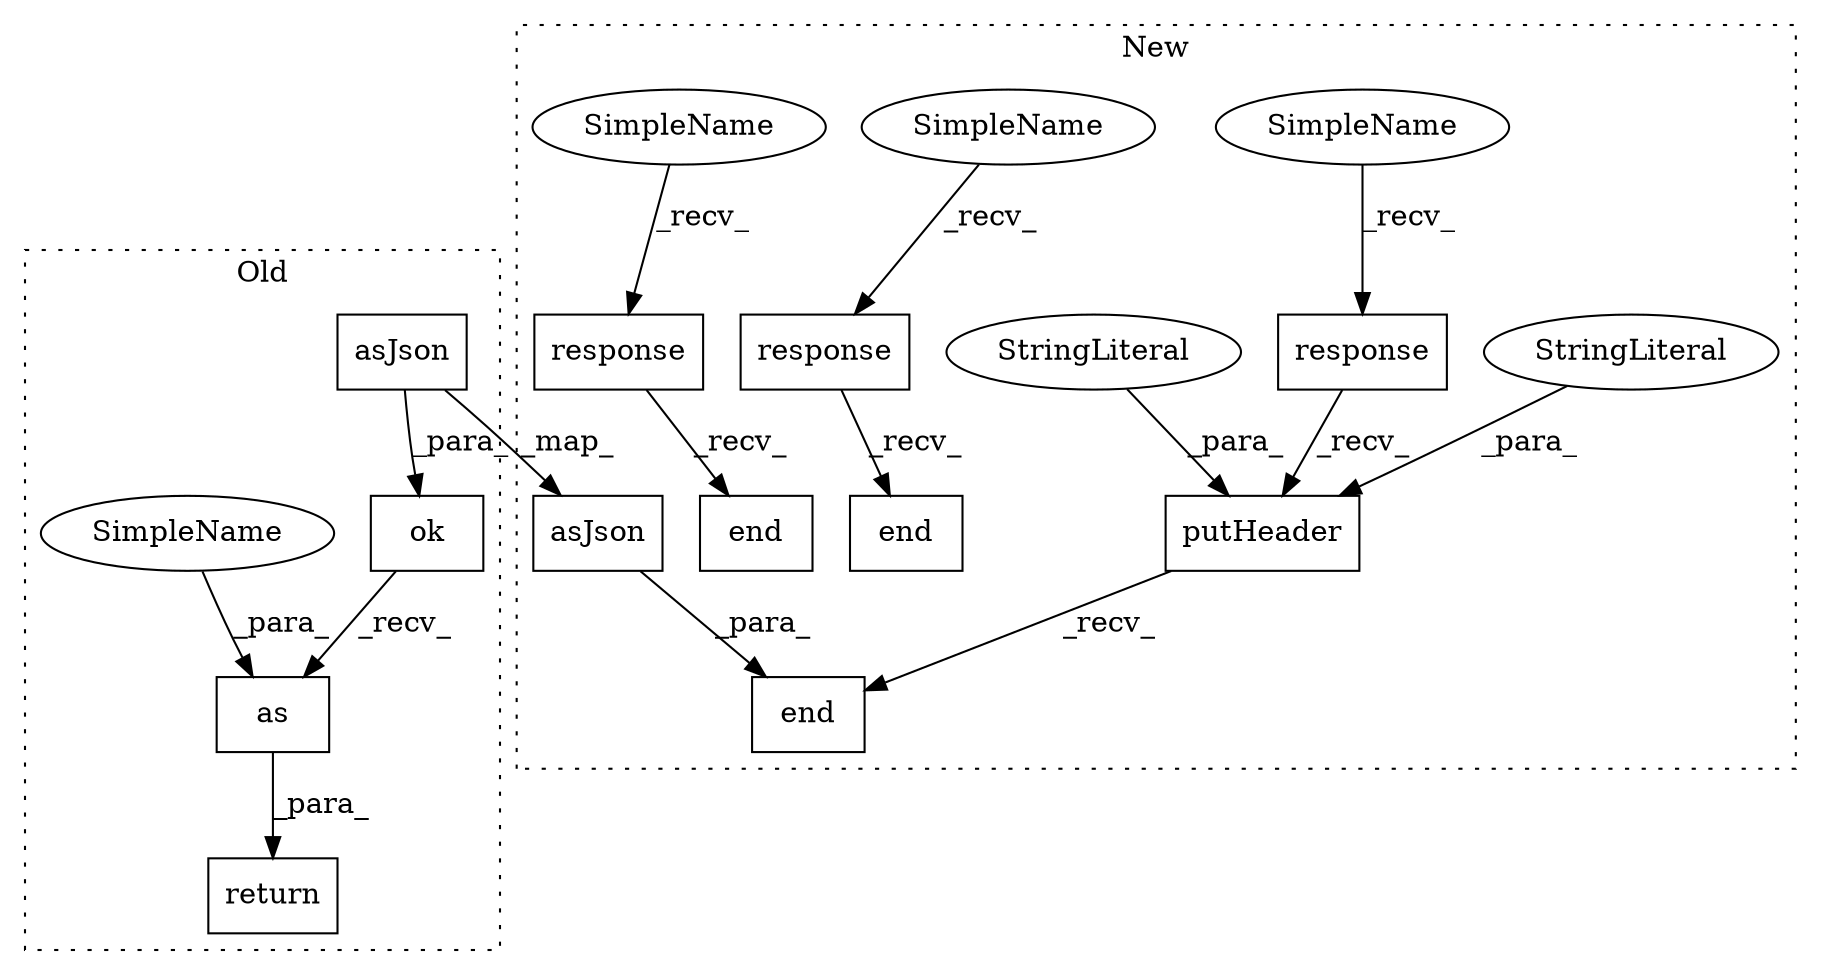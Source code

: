 digraph G {
subgraph cluster0 {
1 [label="asJson" a="32" s="19573,19582" l="7,1" shape="box"];
3 [label="as" a="32" s="19585,19592" l="3,1" shape="box"];
7 [label="ok" a="32" s="19570,19583" l="3,1" shape="box"];
10 [label="return" a="41" s="19563" l="7" shape="box"];
18 [label="SimpleName" a="42" s="19588" l="4" shape="ellipse"];
label = "Old";
style="dotted";
}
subgraph cluster1 {
2 [label="asJson" a="32" s="20552,20561" l="7,1" shape="box"];
4 [label="end" a="32" s="20548,20562" l="4,1" shape="box"];
5 [label="response" a="32" s="20491" l="10" shape="box"];
6 [label="putHeader" a="32" s="20502,20546" l="10,1" shape="box"];
8 [label="StringLiteral" a="45" s="20528" l="18" shape="ellipse"];
9 [label="StringLiteral" a="45" s="20512" l="14" shape="ellipse"];
11 [label="response" a="32" s="13680" l="10" shape="box"];
12 [label="end" a="32" s="13779,13793" l="4,1" shape="box"];
13 [label="response" a="32" s="13093" l="10" shape="box"];
14 [label="end" a="32" s="13104" l="5" shape="box"];
15 [label="SimpleName" a="42" s="13090" l="2" shape="ellipse"];
16 [label="SimpleName" a="42" s="20488" l="2" shape="ellipse"];
17 [label="SimpleName" a="42" s="13677" l="2" shape="ellipse"];
label = "New";
style="dotted";
}
1 -> 2 [label="_map_"];
1 -> 7 [label="_para_"];
2 -> 4 [label="_para_"];
3 -> 10 [label="_para_"];
5 -> 6 [label="_recv_"];
6 -> 4 [label="_recv_"];
7 -> 3 [label="_recv_"];
8 -> 6 [label="_para_"];
9 -> 6 [label="_para_"];
11 -> 12 [label="_recv_"];
13 -> 14 [label="_recv_"];
15 -> 13 [label="_recv_"];
16 -> 5 [label="_recv_"];
17 -> 11 [label="_recv_"];
18 -> 3 [label="_para_"];
}